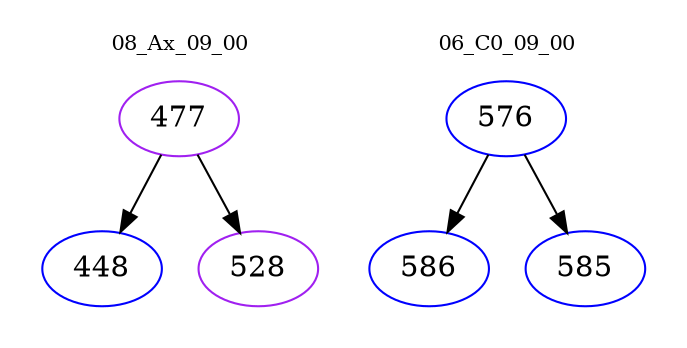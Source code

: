 digraph{
subgraph cluster_0 {
color = white
label = "08_Ax_09_00";
fontsize=10;
T0_477 [label="477", color="purple"]
T0_477 -> T0_448 [color="black"]
T0_448 [label="448", color="blue"]
T0_477 -> T0_528 [color="black"]
T0_528 [label="528", color="purple"]
}
subgraph cluster_1 {
color = white
label = "06_C0_09_00";
fontsize=10;
T1_576 [label="576", color="blue"]
T1_576 -> T1_586 [color="black"]
T1_586 [label="586", color="blue"]
T1_576 -> T1_585 [color="black"]
T1_585 [label="585", color="blue"]
}
}
